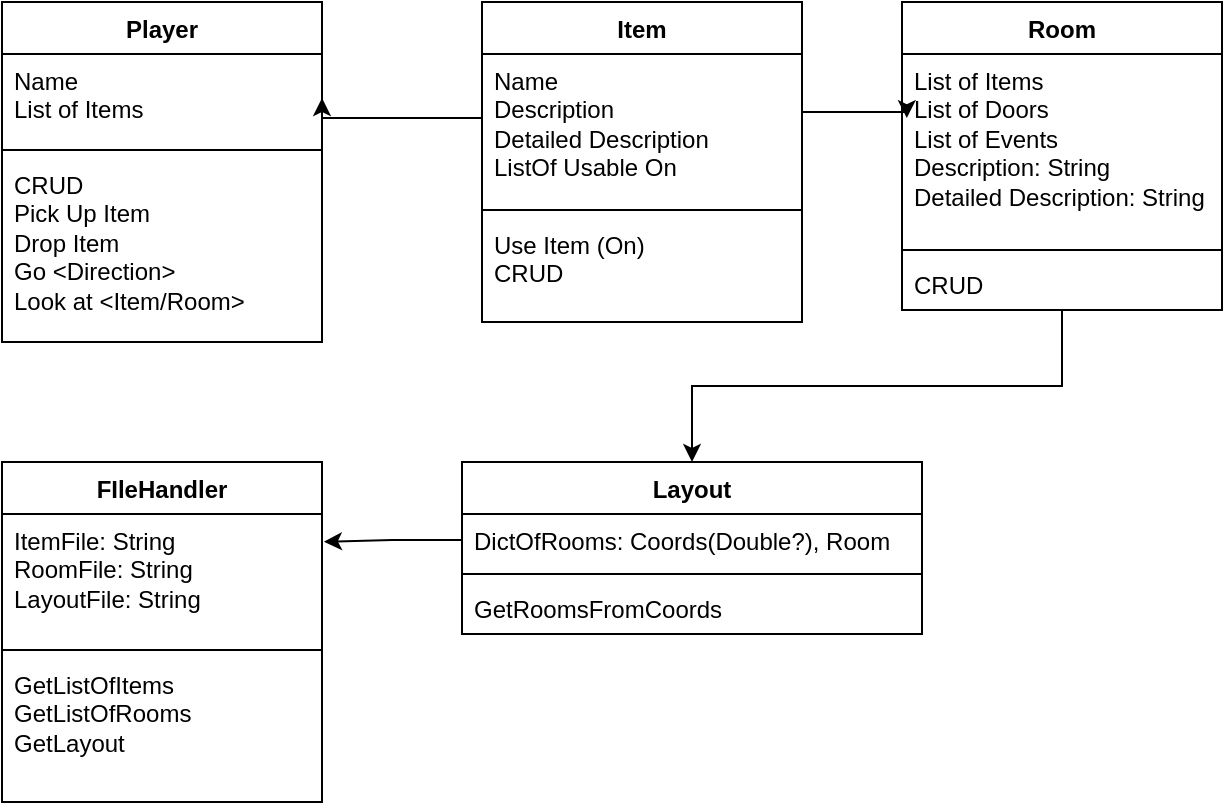 <mxfile version="22.0.0" type="github">
  <diagram id="C5RBs43oDa-KdzZeNtuy" name="Page-1">
    <mxGraphModel dx="1213" dy="665" grid="1" gridSize="10" guides="1" tooltips="1" connect="1" arrows="1" fold="1" page="1" pageScale="1" pageWidth="827" pageHeight="1169" math="0" shadow="0">
      <root>
        <mxCell id="WIyWlLk6GJQsqaUBKTNV-0" />
        <mxCell id="WIyWlLk6GJQsqaUBKTNV-1" parent="WIyWlLk6GJQsqaUBKTNV-0" />
        <mxCell id="GRzZhf82inIDM5H6fuyt-0" value="Player" style="swimlane;fontStyle=1;align=center;verticalAlign=top;childLayout=stackLayout;horizontal=1;startSize=26;horizontalStack=0;resizeParent=1;resizeParentMax=0;resizeLast=0;collapsible=1;marginBottom=0;whiteSpace=wrap;html=1;" parent="WIyWlLk6GJQsqaUBKTNV-1" vertex="1">
          <mxGeometry x="30" y="20" width="160" height="170" as="geometry" />
        </mxCell>
        <mxCell id="GRzZhf82inIDM5H6fuyt-1" value="Name&lt;br&gt;List of Items" style="text;strokeColor=none;fillColor=none;align=left;verticalAlign=top;spacingLeft=4;spacingRight=4;overflow=hidden;rotatable=0;points=[[0,0.5],[1,0.5]];portConstraint=eastwest;whiteSpace=wrap;html=1;" parent="GRzZhf82inIDM5H6fuyt-0" vertex="1">
          <mxGeometry y="26" width="160" height="44" as="geometry" />
        </mxCell>
        <mxCell id="GRzZhf82inIDM5H6fuyt-2" value="" style="line;strokeWidth=1;fillColor=none;align=left;verticalAlign=middle;spacingTop=-1;spacingLeft=3;spacingRight=3;rotatable=0;labelPosition=right;points=[];portConstraint=eastwest;strokeColor=inherit;" parent="GRzZhf82inIDM5H6fuyt-0" vertex="1">
          <mxGeometry y="70" width="160" height="8" as="geometry" />
        </mxCell>
        <mxCell id="GRzZhf82inIDM5H6fuyt-3" value="CRUD&lt;br&gt;Pick Up Item&lt;br&gt;Drop Item&lt;br&gt;Go &amp;lt;Direction&amp;gt;&lt;br&gt;Look at &amp;lt;Item/Room&amp;gt;" style="text;strokeColor=none;fillColor=none;align=left;verticalAlign=top;spacingLeft=4;spacingRight=4;overflow=hidden;rotatable=0;points=[[0,0.5],[1,0.5]];portConstraint=eastwest;whiteSpace=wrap;html=1;" parent="GRzZhf82inIDM5H6fuyt-0" vertex="1">
          <mxGeometry y="78" width="160" height="92" as="geometry" />
        </mxCell>
        <mxCell id="GRzZhf82inIDM5H6fuyt-4" value="Item" style="swimlane;fontStyle=1;align=center;verticalAlign=top;childLayout=stackLayout;horizontal=1;startSize=26;horizontalStack=0;resizeParent=1;resizeParentMax=0;resizeLast=0;collapsible=1;marginBottom=0;whiteSpace=wrap;html=1;" parent="WIyWlLk6GJQsqaUBKTNV-1" vertex="1">
          <mxGeometry x="270" y="20" width="160" height="160" as="geometry" />
        </mxCell>
        <mxCell id="GRzZhf82inIDM5H6fuyt-5" value="Name&lt;br&gt;Description&lt;br&gt;Detailed Description&lt;br&gt;ListOf Usable On" style="text;strokeColor=none;fillColor=none;align=left;verticalAlign=top;spacingLeft=4;spacingRight=4;overflow=hidden;rotatable=0;points=[[0,0.5],[1,0.5]];portConstraint=eastwest;whiteSpace=wrap;html=1;" parent="GRzZhf82inIDM5H6fuyt-4" vertex="1">
          <mxGeometry y="26" width="160" height="74" as="geometry" />
        </mxCell>
        <mxCell id="GRzZhf82inIDM5H6fuyt-6" value="" style="line;strokeWidth=1;fillColor=none;align=left;verticalAlign=middle;spacingTop=-1;spacingLeft=3;spacingRight=3;rotatable=0;labelPosition=right;points=[];portConstraint=eastwest;strokeColor=inherit;" parent="GRzZhf82inIDM5H6fuyt-4" vertex="1">
          <mxGeometry y="100" width="160" height="8" as="geometry" />
        </mxCell>
        <mxCell id="GRzZhf82inIDM5H6fuyt-7" value="Use Item (On)&lt;br&gt;CRUD" style="text;strokeColor=none;fillColor=none;align=left;verticalAlign=top;spacingLeft=4;spacingRight=4;overflow=hidden;rotatable=0;points=[[0,0.5],[1,0.5]];portConstraint=eastwest;whiteSpace=wrap;html=1;" parent="GRzZhf82inIDM5H6fuyt-4" vertex="1">
          <mxGeometry y="108" width="160" height="52" as="geometry" />
        </mxCell>
        <mxCell id="GRzZhf82inIDM5H6fuyt-23" style="edgeStyle=orthogonalEdgeStyle;rounded=0;orthogonalLoop=1;jettySize=auto;html=1;" parent="WIyWlLk6GJQsqaUBKTNV-1" source="GRzZhf82inIDM5H6fuyt-8" target="GRzZhf82inIDM5H6fuyt-19" edge="1">
          <mxGeometry relative="1" as="geometry" />
        </mxCell>
        <mxCell id="GRzZhf82inIDM5H6fuyt-8" value="Room" style="swimlane;fontStyle=1;align=center;verticalAlign=top;childLayout=stackLayout;horizontal=1;startSize=26;horizontalStack=0;resizeParent=1;resizeParentMax=0;resizeLast=0;collapsible=1;marginBottom=0;whiteSpace=wrap;html=1;" parent="WIyWlLk6GJQsqaUBKTNV-1" vertex="1">
          <mxGeometry x="480" y="20" width="160" height="154" as="geometry" />
        </mxCell>
        <mxCell id="GRzZhf82inIDM5H6fuyt-9" value="List of Items&lt;br&gt;List of Doors&lt;br&gt;List of Events&lt;br&gt;Description: String&lt;br&gt;Detailed Description: String" style="text;strokeColor=none;fillColor=none;align=left;verticalAlign=top;spacingLeft=4;spacingRight=4;overflow=hidden;rotatable=0;points=[[0,0.5],[1,0.5]];portConstraint=eastwest;whiteSpace=wrap;html=1;" parent="GRzZhf82inIDM5H6fuyt-8" vertex="1">
          <mxGeometry y="26" width="160" height="94" as="geometry" />
        </mxCell>
        <mxCell id="GRzZhf82inIDM5H6fuyt-10" value="" style="line;strokeWidth=1;fillColor=none;align=left;verticalAlign=middle;spacingTop=-1;spacingLeft=3;spacingRight=3;rotatable=0;labelPosition=right;points=[];portConstraint=eastwest;strokeColor=inherit;" parent="GRzZhf82inIDM5H6fuyt-8" vertex="1">
          <mxGeometry y="120" width="160" height="8" as="geometry" />
        </mxCell>
        <mxCell id="GRzZhf82inIDM5H6fuyt-11" value="CRUD" style="text;strokeColor=none;fillColor=none;align=left;verticalAlign=top;spacingLeft=4;spacingRight=4;overflow=hidden;rotatable=0;points=[[0,0.5],[1,0.5]];portConstraint=eastwest;whiteSpace=wrap;html=1;" parent="GRzZhf82inIDM5H6fuyt-8" vertex="1">
          <mxGeometry y="128" width="160" height="26" as="geometry" />
        </mxCell>
        <mxCell id="GRzZhf82inIDM5H6fuyt-12" style="edgeStyle=orthogonalEdgeStyle;rounded=0;orthogonalLoop=1;jettySize=auto;html=1;entryX=1;entryY=0.5;entryDx=0;entryDy=0;" parent="WIyWlLk6GJQsqaUBKTNV-1" source="GRzZhf82inIDM5H6fuyt-5" target="GRzZhf82inIDM5H6fuyt-1" edge="1">
          <mxGeometry relative="1" as="geometry">
            <Array as="points">
              <mxPoint x="250" y="78" />
              <mxPoint x="250" y="78" />
            </Array>
          </mxGeometry>
        </mxCell>
        <mxCell id="GRzZhf82inIDM5H6fuyt-14" style="edgeStyle=orthogonalEdgeStyle;rounded=0;orthogonalLoop=1;jettySize=auto;html=1;entryX=0.015;entryY=0.341;entryDx=0;entryDy=0;entryPerimeter=0;" parent="WIyWlLk6GJQsqaUBKTNV-1" source="GRzZhf82inIDM5H6fuyt-5" target="GRzZhf82inIDM5H6fuyt-9" edge="1">
          <mxGeometry relative="1" as="geometry">
            <Array as="points">
              <mxPoint x="440" y="75" />
              <mxPoint x="440" y="75" />
            </Array>
          </mxGeometry>
        </mxCell>
        <mxCell id="GRzZhf82inIDM5H6fuyt-15" value="FIleHandler" style="swimlane;fontStyle=1;align=center;verticalAlign=top;childLayout=stackLayout;horizontal=1;startSize=26;horizontalStack=0;resizeParent=1;resizeParentMax=0;resizeLast=0;collapsible=1;marginBottom=0;whiteSpace=wrap;html=1;" parent="WIyWlLk6GJQsqaUBKTNV-1" vertex="1">
          <mxGeometry x="30" y="250" width="160" height="170" as="geometry" />
        </mxCell>
        <mxCell id="GRzZhf82inIDM5H6fuyt-16" value="ItemFile: String&lt;br&gt;RoomFile: String&lt;br&gt;LayoutFile: String" style="text;strokeColor=none;fillColor=none;align=left;verticalAlign=top;spacingLeft=4;spacingRight=4;overflow=hidden;rotatable=0;points=[[0,0.5],[1,0.5]];portConstraint=eastwest;whiteSpace=wrap;html=1;" parent="GRzZhf82inIDM5H6fuyt-15" vertex="1">
          <mxGeometry y="26" width="160" height="64" as="geometry" />
        </mxCell>
        <mxCell id="GRzZhf82inIDM5H6fuyt-17" value="" style="line;strokeWidth=1;fillColor=none;align=left;verticalAlign=middle;spacingTop=-1;spacingLeft=3;spacingRight=3;rotatable=0;labelPosition=right;points=[];portConstraint=eastwest;strokeColor=inherit;" parent="GRzZhf82inIDM5H6fuyt-15" vertex="1">
          <mxGeometry y="90" width="160" height="8" as="geometry" />
        </mxCell>
        <mxCell id="GRzZhf82inIDM5H6fuyt-18" value="GetListOfItems&lt;br&gt;GetListOfRooms&lt;br&gt;GetLayout" style="text;strokeColor=none;fillColor=none;align=left;verticalAlign=top;spacingLeft=4;spacingRight=4;overflow=hidden;rotatable=0;points=[[0,0.5],[1,0.5]];portConstraint=eastwest;whiteSpace=wrap;html=1;" parent="GRzZhf82inIDM5H6fuyt-15" vertex="1">
          <mxGeometry y="98" width="160" height="72" as="geometry" />
        </mxCell>
        <mxCell id="GRzZhf82inIDM5H6fuyt-19" value="Layout" style="swimlane;fontStyle=1;align=center;verticalAlign=top;childLayout=stackLayout;horizontal=1;startSize=26;horizontalStack=0;resizeParent=1;resizeParentMax=0;resizeLast=0;collapsible=1;marginBottom=0;whiteSpace=wrap;html=1;" parent="WIyWlLk6GJQsqaUBKTNV-1" vertex="1">
          <mxGeometry x="260" y="250" width="230" height="86" as="geometry" />
        </mxCell>
        <mxCell id="GRzZhf82inIDM5H6fuyt-20" value="DictOfRooms: Coords(Double?), Room" style="text;strokeColor=none;fillColor=none;align=left;verticalAlign=top;spacingLeft=4;spacingRight=4;overflow=hidden;rotatable=0;points=[[0,0.5],[1,0.5]];portConstraint=eastwest;whiteSpace=wrap;html=1;" parent="GRzZhf82inIDM5H6fuyt-19" vertex="1">
          <mxGeometry y="26" width="230" height="26" as="geometry" />
        </mxCell>
        <mxCell id="GRzZhf82inIDM5H6fuyt-21" value="" style="line;strokeWidth=1;fillColor=none;align=left;verticalAlign=middle;spacingTop=-1;spacingLeft=3;spacingRight=3;rotatable=0;labelPosition=right;points=[];portConstraint=eastwest;strokeColor=inherit;" parent="GRzZhf82inIDM5H6fuyt-19" vertex="1">
          <mxGeometry y="52" width="230" height="8" as="geometry" />
        </mxCell>
        <mxCell id="GRzZhf82inIDM5H6fuyt-22" value="GetRoomsFromCoords" style="text;strokeColor=none;fillColor=none;align=left;verticalAlign=top;spacingLeft=4;spacingRight=4;overflow=hidden;rotatable=0;points=[[0,0.5],[1,0.5]];portConstraint=eastwest;whiteSpace=wrap;html=1;" parent="GRzZhf82inIDM5H6fuyt-19" vertex="1">
          <mxGeometry y="60" width="230" height="26" as="geometry" />
        </mxCell>
        <mxCell id="GRzZhf82inIDM5H6fuyt-24" style="edgeStyle=orthogonalEdgeStyle;rounded=0;orthogonalLoop=1;jettySize=auto;html=1;entryX=1.006;entryY=0.217;entryDx=0;entryDy=0;entryPerimeter=0;" parent="WIyWlLk6GJQsqaUBKTNV-1" source="GRzZhf82inIDM5H6fuyt-20" target="GRzZhf82inIDM5H6fuyt-16" edge="1">
          <mxGeometry relative="1" as="geometry" />
        </mxCell>
      </root>
    </mxGraphModel>
  </diagram>
</mxfile>
